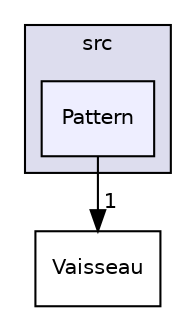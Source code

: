 digraph "src/Pattern" {
  compound=true
  node [ fontsize="10", fontname="Helvetica"];
  edge [ labelfontsize="10", labelfontname="Helvetica"];
  subgraph clusterdir_68267d1309a1af8e8297ef4c3efbcdba {
    graph [ bgcolor="#ddddee", pencolor="black", label="src" fontname="Helvetica", fontsize="10", URL="dir_68267d1309a1af8e8297ef4c3efbcdba.html"]
  dir_1d9faf733e8a50c21c2a4affce539adc [shape=box, label="Pattern", style="filled", fillcolor="#eeeeff", pencolor="black", URL="dir_1d9faf733e8a50c21c2a4affce539adc.html"];
  }
  dir_8af96e67bfef43ea6cf541a302b9a579 [shape=box label="Vaisseau" URL="dir_8af96e67bfef43ea6cf541a302b9a579.html"];
  dir_1d9faf733e8a50c21c2a4affce539adc->dir_8af96e67bfef43ea6cf541a302b9a579 [headlabel="1", labeldistance=1.5 headhref="dir_000003_000006.html"];
}
